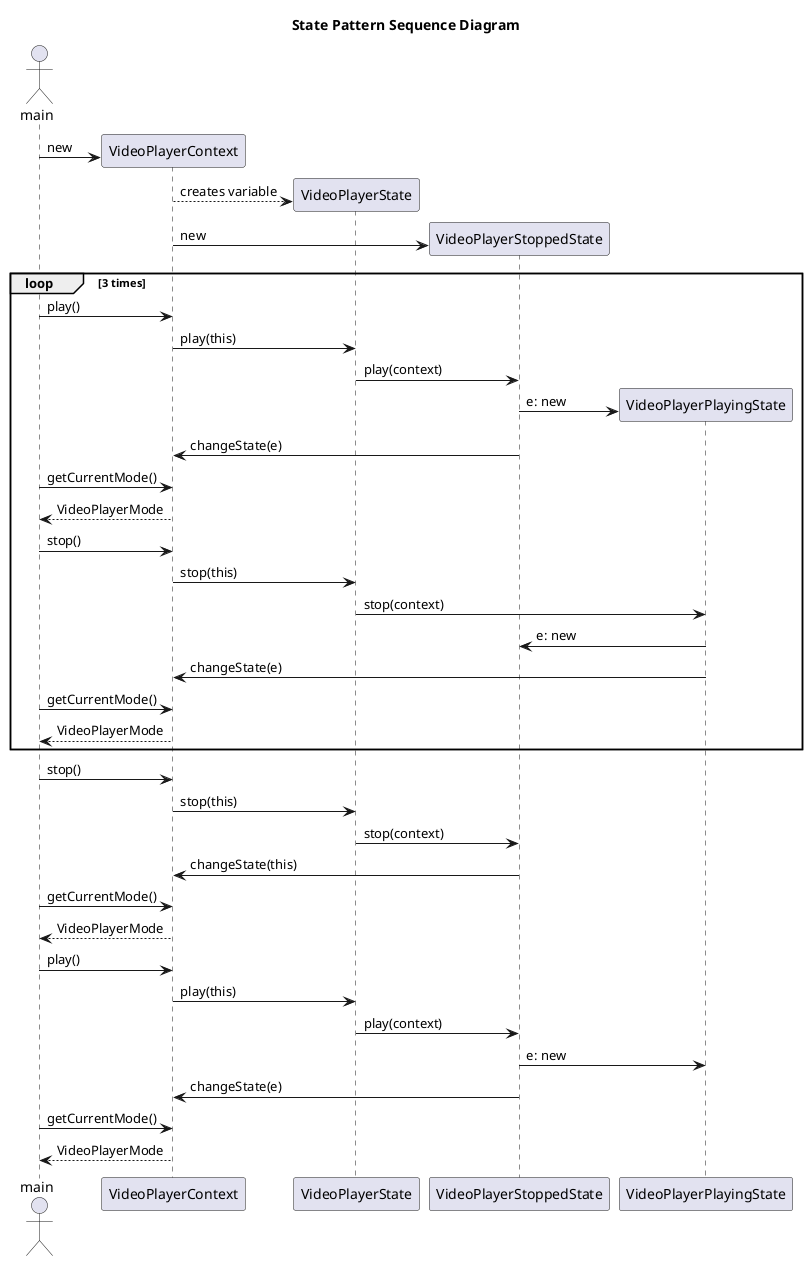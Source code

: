 @startuml

title State Pattern Sequence Diagram

actor main

create VideoPlayerContext
main -> VideoPlayerContext: new

create VideoPlayerState
VideoPlayerContext ---> VideoPlayerState: creates variable

create VideoPlayerStoppedState
VideoPlayerContext -> VideoPlayerStoppedState: new

loop 3 times
    main -> VideoPlayerContext: play()
    VideoPlayerContext -> VideoPlayerState: play(this)
    VideoPlayerState -> VideoPlayerStoppedState: play(context)
    create VideoPlayerPlayingState
    VideoPlayerStoppedState -> VideoPlayerPlayingState: e: new
    VideoPlayerStoppedState -> VideoPlayerContext: changeState(e)
    main -> VideoPlayerContext: getCurrentMode()
    main <-- VideoPlayerContext: VideoPlayerMode

    main -> VideoPlayerContext: stop()
    VideoPlayerContext -> VideoPlayerState: stop(this)
    VideoPlayerState -> VideoPlayerPlayingState: stop(context)
    VideoPlayerPlayingState -> VideoPlayerStoppedState: e: new
    VideoPlayerPlayingState -> VideoPlayerContext: changeState(e)
    main -> VideoPlayerContext: getCurrentMode()
    main <-- VideoPlayerContext: VideoPlayerMode
end

main -> VideoPlayerContext: stop()
VideoPlayerContext -> VideoPlayerState: stop(this)
VideoPlayerState -> VideoPlayerStoppedState: stop(context)
VideoPlayerStoppedState -> VideoPlayerContext: changeState(this)
main -> VideoPlayerContext: getCurrentMode()
main <-- VideoPlayerContext: VideoPlayerMode

main -> VideoPlayerContext: play()
VideoPlayerContext -> VideoPlayerState: play(this)
VideoPlayerState -> VideoPlayerStoppedState: play(context)
VideoPlayerStoppedState -> VideoPlayerPlayingState: e: new
VideoPlayerStoppedState -> VideoPlayerContext: changeState(e)
main -> VideoPlayerContext: getCurrentMode()
main <-- VideoPlayerContext: VideoPlayerMode
@enduml